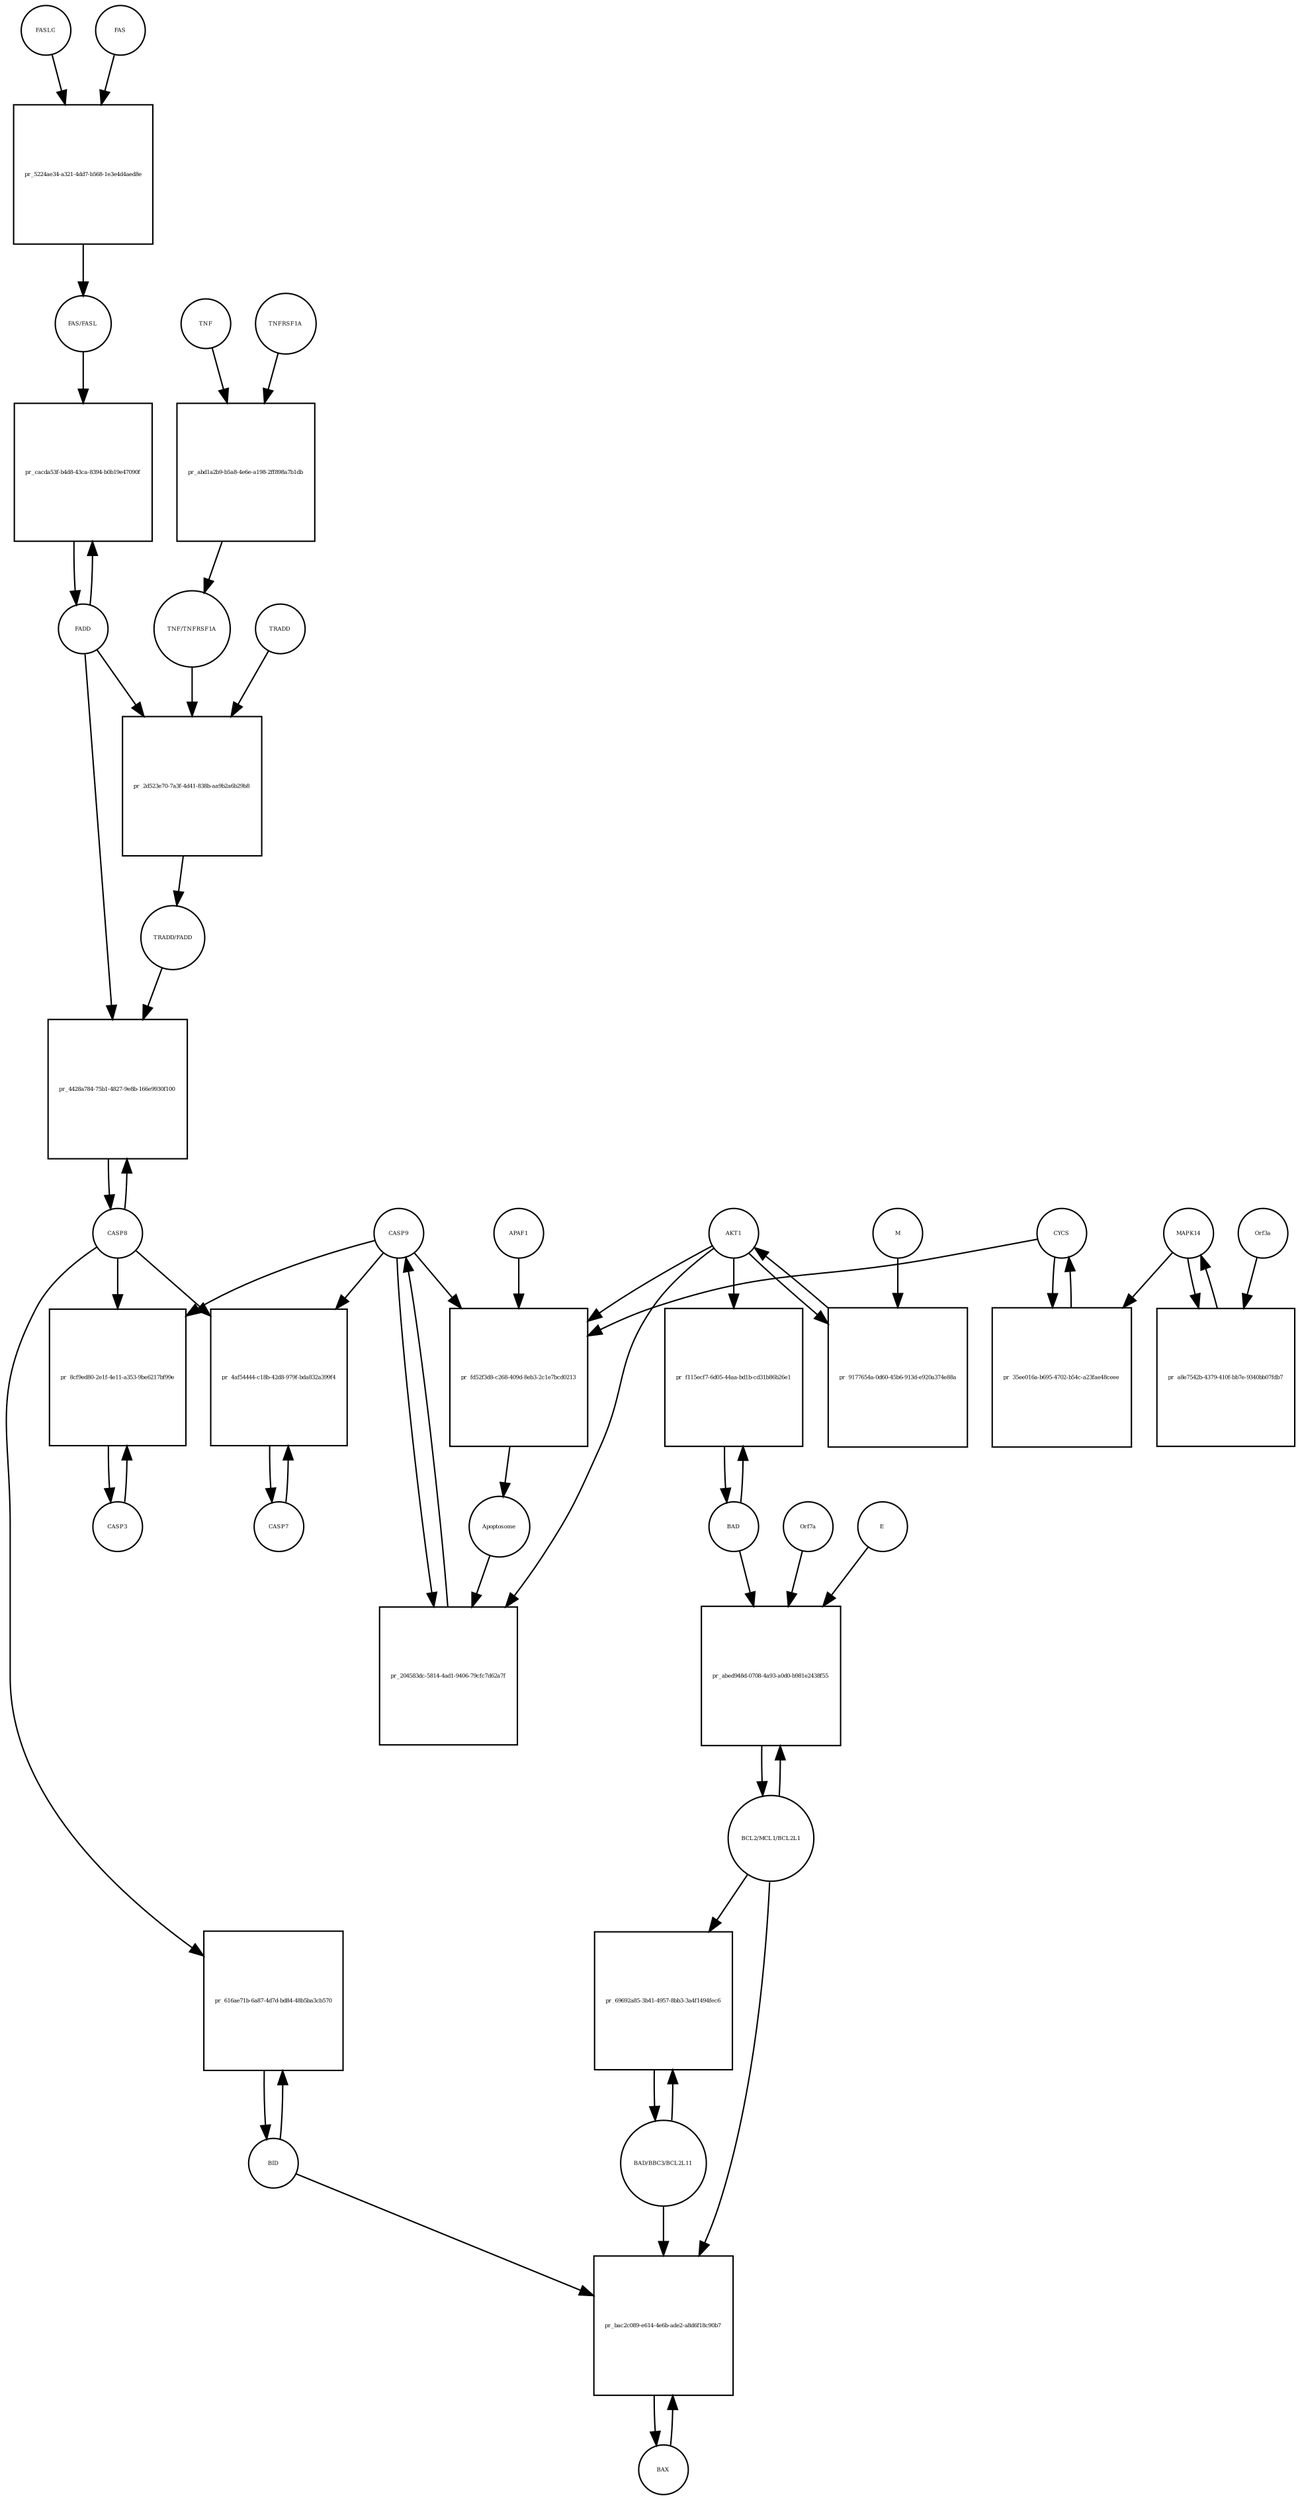 strict digraph  {
FASLG [annotation="", bipartite=0, cls=macromolecule, fontsize=4, label=FASLG, shape=circle];
"pr_5224ae34-a321-4dd7-b568-1e3e4d4aed8e" [annotation="", bipartite=1, cls=process, fontsize=4, label="pr_5224ae34-a321-4dd7-b568-1e3e4d4aed8e", shape=square];
FAS [annotation="", bipartite=0, cls=macromolecule, fontsize=4, label=FAS, shape=circle];
"FAS/FASL" [annotation="", bipartite=0, cls=complex, fontsize=4, label="FAS/FASL", shape=circle];
FADD [annotation="", bipartite=0, cls=macromolecule, fontsize=4, label=FADD, shape=circle];
"pr_cacda53f-b4d8-43ca-8394-b0b19e47090f" [annotation="", bipartite=1, cls=process, fontsize=4, label="pr_cacda53f-b4d8-43ca-8394-b0b19e47090f", shape=square];
CASP8 [annotation="", bipartite=0, cls=macromolecule, fontsize=4, label=CASP8, shape=circle];
"pr_4428a784-75b1-4827-9e8b-166e9930f100" [annotation="", bipartite=1, cls=process, fontsize=4, label="pr_4428a784-75b1-4827-9e8b-166e9930f100", shape=square];
"TRADD/FADD" [annotation="", bipartite=0, cls=complex, fontsize=4, label="TRADD/FADD", shape=circle];
CASP3 [annotation="", bipartite=0, cls=macromolecule, fontsize=4, label=CASP3, shape=circle];
"pr_8cf9ed80-2e1f-4e11-a353-9be6217bf99e" [annotation="", bipartite=1, cls=process, fontsize=4, label="pr_8cf9ed80-2e1f-4e11-a353-9be6217bf99e", shape=square];
CASP9 [annotation="", bipartite=0, cls=macromolecule, fontsize=4, label=CASP9, shape=circle];
"pr_204583dc-5814-4ad1-9406-79cfc7d62a7f" [annotation="", bipartite=1, cls=process, fontsize=4, label="pr_204583dc-5814-4ad1-9406-79cfc7d62a7f", shape=square];
Apoptosome [annotation="", bipartite=0, cls=complex, fontsize=4, label=Apoptosome, shape=circle];
AKT1 [annotation="", bipartite=0, cls=macromolecule, fontsize=4, label=AKT1, shape=circle];
BID [annotation="", bipartite=0, cls=macromolecule, fontsize=4, label=BID, shape=circle];
"pr_616ae71b-6a87-4d7d-bd84-48b5ba3cb570" [annotation="", bipartite=1, cls=process, fontsize=4, label="pr_616ae71b-6a87-4d7d-bd84-48b5ba3cb570", shape=square];
BAX [annotation="", bipartite=0, cls=macromolecule, fontsize=4, label=BAX, shape=circle];
"pr_bac2c089-e614-4e6b-ade2-a8d6f18c90b7" [annotation="", bipartite=1, cls=process, fontsize=4, label="pr_bac2c089-e614-4e6b-ade2-a8d6f18c90b7", shape=square];
"BAD/BBC3/BCL2L11" [annotation="", bipartite=0, cls=complex, fontsize=4, label="BAD/BBC3/BCL2L11", shape=circle];
"BCL2/MCL1/BCL2L1" [annotation="", bipartite=0, cls=complex, fontsize=4, label="BCL2/MCL1/BCL2L1", shape=circle];
CYCS [annotation="", bipartite=0, cls=macromolecule, fontsize=4, label=CYCS, shape=circle];
"pr_35ee016a-b695-4702-b54c-a23fae48ceee" [annotation="", bipartite=1, cls=process, fontsize=4, label="pr_35ee016a-b695-4702-b54c-a23fae48ceee", shape=square];
MAPK14 [annotation="", bipartite=0, cls=macromolecule, fontsize=4, label=MAPK14, shape=circle];
CASP7 [annotation="", bipartite=0, cls=macromolecule, fontsize=4, label=CASP7, shape=circle];
"pr_4af54444-c18b-42d8-979f-bda832a399f4" [annotation="", bipartite=1, cls=process, fontsize=4, label="pr_4af54444-c18b-42d8-979f-bda832a399f4", shape=square];
"pr_9177654a-0d60-45b6-913d-e920a374e88a" [annotation="", bipartite=1, cls=process, fontsize=4, label="pr_9177654a-0d60-45b6-913d-e920a374e88a", shape=square];
M [annotation=urn_miriam_ncbiprotein_APO40582, bipartite=0, cls=macromolecule, fontsize=4, label=M, shape=circle];
"pr_2d523e70-7a3f-4d41-838b-aa9b2a6b29b8" [annotation="", bipartite=1, cls=process, fontsize=4, label="pr_2d523e70-7a3f-4d41-838b-aa9b2a6b29b8", shape=square];
TRADD [annotation="", bipartite=0, cls=macromolecule, fontsize=4, label=TRADD, shape=circle];
"TNF/TNFRSF1A" [annotation="", bipartite=0, cls=complex, fontsize=4, label="TNF/TNFRSF1A", shape=circle];
"pr_a8e7542b-4379-410f-bb7e-9340bb07fdb7" [annotation="", bipartite=1, cls=process, fontsize=4, label="pr_a8e7542b-4379-410f-bb7e-9340bb07fdb7", shape=square];
Orf3a [annotation="", bipartite=0, cls=macromolecule, fontsize=4, label=Orf3a, shape=circle];
"pr_69692a85-3b41-4957-8bb3-3a4f1494fec6" [annotation="", bipartite=1, cls=process, fontsize=4, label="pr_69692a85-3b41-4957-8bb3-3a4f1494fec6", shape=square];
"pr_abed948d-0708-4a93-a0d0-b981e2438f55" [annotation="", bipartite=1, cls=process, fontsize=4, label="pr_abed948d-0708-4a93-a0d0-b981e2438f55", shape=square];
Orf7a [annotation="", bipartite=0, cls=macromolecule, fontsize=4, label=Orf7a, shape=circle];
E [annotation="", bipartite=0, cls=macromolecule, fontsize=4, label=E, shape=circle];
BAD [annotation="", bipartite=0, cls=macromolecule, fontsize=4, label=BAD, shape=circle];
TNFRSF1A [annotation="", bipartite=0, cls=macromolecule, fontsize=4, label=TNFRSF1A, shape=circle];
"pr_abd1a2b9-b5a8-4e6e-a198-2ff898a7b1db" [annotation="", bipartite=1, cls=process, fontsize=4, label="pr_abd1a2b9-b5a8-4e6e-a198-2ff898a7b1db", shape=square];
TNF [annotation="", bipartite=0, cls=macromolecule, fontsize=4, label=TNF, shape=circle];
"pr_fd52f3d8-c268-409d-8eb3-2c1e7bcd0213" [annotation="", bipartite=1, cls=process, fontsize=4, label="pr_fd52f3d8-c268-409d-8eb3-2c1e7bcd0213", shape=square];
APAF1 [annotation="", bipartite=0, cls=macromolecule, fontsize=4, label=APAF1, shape=circle];
"pr_f115ecf7-6d05-44aa-bd1b-cd31b86b26e1" [annotation="", bipartite=1, cls=process, fontsize=4, label="pr_f115ecf7-6d05-44aa-bd1b-cd31b86b26e1", shape=square];
FASLG -> "pr_5224ae34-a321-4dd7-b568-1e3e4d4aed8e"  [annotation="", interaction_type=consumption];
"pr_5224ae34-a321-4dd7-b568-1e3e4d4aed8e" -> "FAS/FASL"  [annotation="", interaction_type=production];
FAS -> "pr_5224ae34-a321-4dd7-b568-1e3e4d4aed8e"  [annotation="", interaction_type=consumption];
"FAS/FASL" -> "pr_cacda53f-b4d8-43ca-8394-b0b19e47090f"  [annotation="urn_miriam_kegg.pathway_hsa04210|urn_miriam_pubmed_31226023", interaction_type=catalysis];
FADD -> "pr_cacda53f-b4d8-43ca-8394-b0b19e47090f"  [annotation="", interaction_type=consumption];
FADD -> "pr_4428a784-75b1-4827-9e8b-166e9930f100"  [annotation="urn_miriam_kegg.pathway_hsa04210|urn_miriam_pubmed_31226023", interaction_type=catalysis];
FADD -> "pr_2d523e70-7a3f-4d41-838b-aa9b2a6b29b8"  [annotation="", interaction_type=consumption];
"pr_cacda53f-b4d8-43ca-8394-b0b19e47090f" -> FADD  [annotation="", interaction_type=production];
CASP8 -> "pr_4428a784-75b1-4827-9e8b-166e9930f100"  [annotation="", interaction_type=consumption];
CASP8 -> "pr_8cf9ed80-2e1f-4e11-a353-9be6217bf99e"  [annotation="urn_miriam_kegg.pathway_hsa04210|urn_miriam_pubmed_31226023", interaction_type=catalysis];
CASP8 -> "pr_616ae71b-6a87-4d7d-bd84-48b5ba3cb570"  [annotation="urn_miriam_kegg.pathway_hsa04210|urn_miriam_pubmed_31226023", interaction_type=catalysis];
CASP8 -> "pr_4af54444-c18b-42d8-979f-bda832a399f4"  [annotation="urn_miriam_kegg.pathway_hsa04210|urn_miriam_pubmed_31226023", interaction_type=catalysis];
"pr_4428a784-75b1-4827-9e8b-166e9930f100" -> CASP8  [annotation="", interaction_type=production];
"TRADD/FADD" -> "pr_4428a784-75b1-4827-9e8b-166e9930f100"  [annotation="urn_miriam_kegg.pathway_hsa04210|urn_miriam_pubmed_31226023", interaction_type=catalysis];
CASP3 -> "pr_8cf9ed80-2e1f-4e11-a353-9be6217bf99e"  [annotation="", interaction_type=consumption];
"pr_8cf9ed80-2e1f-4e11-a353-9be6217bf99e" -> CASP3  [annotation="", interaction_type=production];
CASP9 -> "pr_8cf9ed80-2e1f-4e11-a353-9be6217bf99e"  [annotation="urn_miriam_kegg.pathway_hsa04210|urn_miriam_pubmed_31226023", interaction_type=catalysis];
CASP9 -> "pr_204583dc-5814-4ad1-9406-79cfc7d62a7f"  [annotation="", interaction_type=consumption];
CASP9 -> "pr_4af54444-c18b-42d8-979f-bda832a399f4"  [annotation="urn_miriam_kegg.pathway_hsa04210|urn_miriam_pubmed_31226023", interaction_type=catalysis];
CASP9 -> "pr_fd52f3d8-c268-409d-8eb3-2c1e7bcd0213"  [annotation="", interaction_type=consumption];
"pr_204583dc-5814-4ad1-9406-79cfc7d62a7f" -> CASP9  [annotation="", interaction_type=production];
Apoptosome -> "pr_204583dc-5814-4ad1-9406-79cfc7d62a7f"  [annotation="urn_miriam_kegg.pathway_hsa04210|urn_miriam_pubmed_31226023", interaction_type=catalysis];
AKT1 -> "pr_204583dc-5814-4ad1-9406-79cfc7d62a7f"  [annotation="urn_miriam_kegg.pathway_hsa04210|urn_miriam_pubmed_31226023", interaction_type=inhibition];
AKT1 -> "pr_9177654a-0d60-45b6-913d-e920a374e88a"  [annotation="", interaction_type=consumption];
AKT1 -> "pr_fd52f3d8-c268-409d-8eb3-2c1e7bcd0213"  [annotation="urn_miriam_pubmed_31226023|urn_miriam_kegg.pathway_hsa04210", interaction_type=inhibition];
AKT1 -> "pr_f115ecf7-6d05-44aa-bd1b-cd31b86b26e1"  [annotation="urn_miriam_pubmed_15694340|urn_miriam_kegg.pathway_hsa04210", interaction_type=inhibition];
BID -> "pr_616ae71b-6a87-4d7d-bd84-48b5ba3cb570"  [annotation="", interaction_type=consumption];
BID -> "pr_bac2c089-e614-4e6b-ade2-a8d6f18c90b7"  [annotation="urn_miriam_pubmed_31226023|urn_miriam_kegg.pathway_hsa04210", interaction_type=catalysis];
"pr_616ae71b-6a87-4d7d-bd84-48b5ba3cb570" -> BID  [annotation="", interaction_type=production];
BAX -> "pr_bac2c089-e614-4e6b-ade2-a8d6f18c90b7"  [annotation="", interaction_type=consumption];
"pr_bac2c089-e614-4e6b-ade2-a8d6f18c90b7" -> BAX  [annotation="", interaction_type=production];
"BAD/BBC3/BCL2L11" -> "pr_bac2c089-e614-4e6b-ade2-a8d6f18c90b7"  [annotation="urn_miriam_pubmed_31226023|urn_miriam_kegg.pathway_hsa04210", interaction_type=catalysis];
"BAD/BBC3/BCL2L11" -> "pr_69692a85-3b41-4957-8bb3-3a4f1494fec6"  [annotation="", interaction_type=consumption];
"BCL2/MCL1/BCL2L1" -> "pr_bac2c089-e614-4e6b-ade2-a8d6f18c90b7"  [annotation="urn_miriam_pubmed_31226023|urn_miriam_kegg.pathway_hsa04210", interaction_type=inhibition];
"BCL2/MCL1/BCL2L1" -> "pr_69692a85-3b41-4957-8bb3-3a4f1494fec6"  [annotation=urn_miriam_pubmed_31226023, interaction_type=inhibition];
"BCL2/MCL1/BCL2L1" -> "pr_abed948d-0708-4a93-a0d0-b981e2438f55"  [annotation="", interaction_type=consumption];
CYCS -> "pr_35ee016a-b695-4702-b54c-a23fae48ceee"  [annotation="", interaction_type=consumption];
CYCS -> "pr_fd52f3d8-c268-409d-8eb3-2c1e7bcd0213"  [annotation="", interaction_type=consumption];
"pr_35ee016a-b695-4702-b54c-a23fae48ceee" -> CYCS  [annotation="", interaction_type=production];
MAPK14 -> "pr_35ee016a-b695-4702-b54c-a23fae48ceee"  [annotation="urn_miriam_kegg.pathway_hsa04210|urn_miriam_pubmed_31226023", interaction_type=catalysis];
MAPK14 -> "pr_a8e7542b-4379-410f-bb7e-9340bb07fdb7"  [annotation="", interaction_type=consumption];
CASP7 -> "pr_4af54444-c18b-42d8-979f-bda832a399f4"  [annotation="", interaction_type=consumption];
"pr_4af54444-c18b-42d8-979f-bda832a399f4" -> CASP7  [annotation="", interaction_type=production];
"pr_9177654a-0d60-45b6-913d-e920a374e88a" -> AKT1  [annotation="", interaction_type=production];
M -> "pr_9177654a-0d60-45b6-913d-e920a374e88a"  [annotation="urn_miriam_pubmed_31226023|urn_miriam_taxonomy_227984", interaction_type=inhibition];
"pr_2d523e70-7a3f-4d41-838b-aa9b2a6b29b8" -> "TRADD/FADD"  [annotation="", interaction_type=production];
TRADD -> "pr_2d523e70-7a3f-4d41-838b-aa9b2a6b29b8"  [annotation="", interaction_type=consumption];
"TNF/TNFRSF1A" -> "pr_2d523e70-7a3f-4d41-838b-aa9b2a6b29b8"  [annotation="urn_miriam_kegg.pathway_hsa04210", interaction_type=catalysis];
"pr_a8e7542b-4379-410f-bb7e-9340bb07fdb7" -> MAPK14  [annotation="", interaction_type=production];
Orf3a -> "pr_a8e7542b-4379-410f-bb7e-9340bb07fdb7"  [annotation="urn_miriam_pubmed_31226023|urn_miriam_taxonomy_227984", interaction_type=catalysis];
"pr_69692a85-3b41-4957-8bb3-3a4f1494fec6" -> "BAD/BBC3/BCL2L11"  [annotation="", interaction_type=production];
"pr_abed948d-0708-4a93-a0d0-b981e2438f55" -> "BCL2/MCL1/BCL2L1"  [annotation="", interaction_type=production];
Orf7a -> "pr_abed948d-0708-4a93-a0d0-b981e2438f55"  [annotation="urn_miriam_pubmed_15694340|urn_miriam_kegg.pathway_hsa04210|urn_miriam_taxonomy_227984", interaction_type=inhibition];
E -> "pr_abed948d-0708-4a93-a0d0-b981e2438f55"  [annotation="urn_miriam_pubmed_15694340|urn_miriam_kegg.pathway_hsa04210|urn_miriam_taxonomy_227984", interaction_type=inhibition];
BAD -> "pr_abed948d-0708-4a93-a0d0-b981e2438f55"  [annotation="urn_miriam_pubmed_15694340|urn_miriam_kegg.pathway_hsa04210|urn_miriam_taxonomy_227984", interaction_type=inhibition];
BAD -> "pr_f115ecf7-6d05-44aa-bd1b-cd31b86b26e1"  [annotation="", interaction_type=consumption];
TNFRSF1A -> "pr_abd1a2b9-b5a8-4e6e-a198-2ff898a7b1db"  [annotation="", interaction_type=consumption];
"pr_abd1a2b9-b5a8-4e6e-a198-2ff898a7b1db" -> "TNF/TNFRSF1A"  [annotation="", interaction_type=production];
TNF -> "pr_abd1a2b9-b5a8-4e6e-a198-2ff898a7b1db"  [annotation="", interaction_type=consumption];
"pr_fd52f3d8-c268-409d-8eb3-2c1e7bcd0213" -> Apoptosome  [annotation="", interaction_type=production];
APAF1 -> "pr_fd52f3d8-c268-409d-8eb3-2c1e7bcd0213"  [annotation="", interaction_type=consumption];
"pr_f115ecf7-6d05-44aa-bd1b-cd31b86b26e1" -> BAD  [annotation="", interaction_type=production];
}
